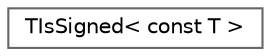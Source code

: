 digraph "Graphical Class Hierarchy"
{
 // INTERACTIVE_SVG=YES
 // LATEX_PDF_SIZE
  bgcolor="transparent";
  edge [fontname=Helvetica,fontsize=10,labelfontname=Helvetica,labelfontsize=10];
  node [fontname=Helvetica,fontsize=10,shape=box,height=0.2,width=0.4];
  rankdir="LR";
  Node0 [id="Node000000",label="TIsSigned\< const T \>",height=0.2,width=0.4,color="grey40", fillcolor="white", style="filled",URL="$d2/dcd/structTIsSigned_3_01const_01T_01_4.html",tooltip=" "];
}
